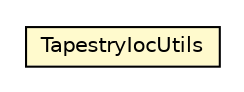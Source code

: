#!/usr/local/bin/dot
#
# Class diagram 
# Generated by UMLGraph version R5_6_6-8-g8d7759 (http://www.umlgraph.org/)
#

digraph G {
	edge [fontname="Helvetica",fontsize=10,labelfontname="Helvetica",labelfontsize=10];
	node [fontname="Helvetica",fontsize=10,shape=plaintext];
	nodesep=0.25;
	ranksep=0.5;
	// org.dayatang.ioc.tapestry.factory.TapestryIocUtils
	c20 [label=<<table title="org.dayatang.ioc.tapestry.factory.TapestryIocUtils" border="0" cellborder="1" cellspacing="0" cellpadding="2" port="p" bgcolor="lemonChiffon" href="./TapestryIocUtils.html">
		<tr><td><table border="0" cellspacing="0" cellpadding="1">
<tr><td align="center" balign="center"> TapestryIocUtils </td></tr>
		</table></td></tr>
		</table>>, URL="./TapestryIocUtils.html", fontname="Helvetica", fontcolor="black", fontsize=10.0];
}

